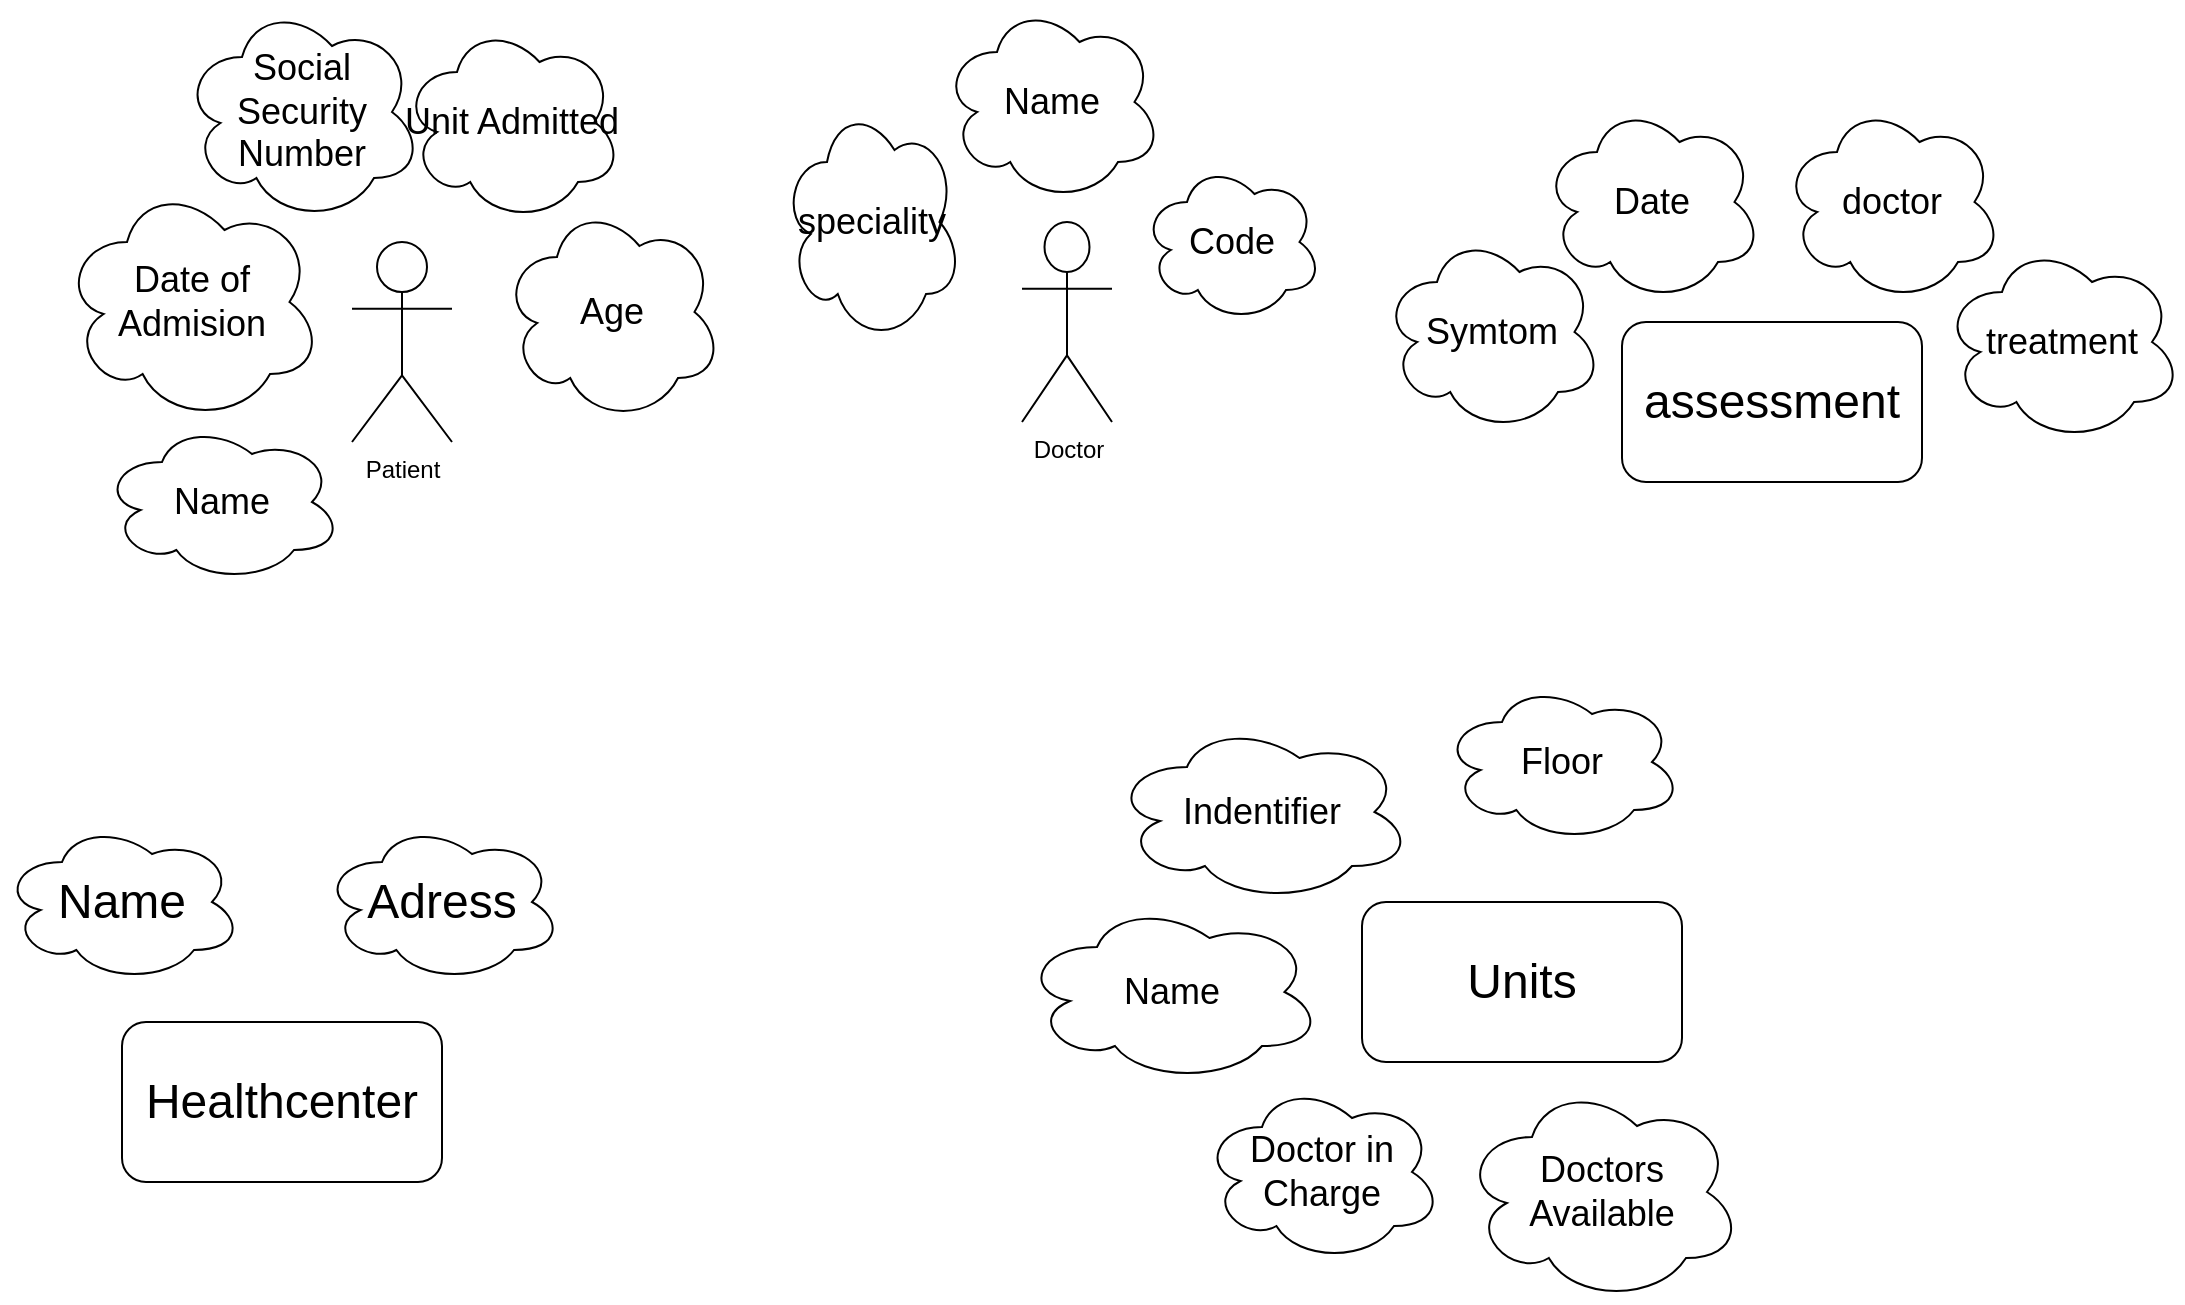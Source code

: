 <mxfile version="13.7.1" type="github" pages="4">
  <diagram id="OfvQ3bvJZitPIw4MEcuv" name="Page-1">
    <mxGraphModel dx="3075" dy="1870" grid="1" gridSize="10" guides="1" tooltips="1" connect="1" arrows="1" fold="1" page="1" pageScale="1" pageWidth="1169" pageHeight="827" math="0" shadow="0">
      <root>
        <mxCell id="0" />
        <mxCell id="1" parent="0" />
        <mxCell id="zgTjozW6Owz9I_oblLZV-2" value="&lt;font style=&quot;font-size: 24px&quot;&gt;Healthcenter&lt;/font&gt;" style="rounded=1;whiteSpace=wrap;html=1;" parent="1" vertex="1">
          <mxGeometry x="130" y="540" width="160" height="80" as="geometry" />
        </mxCell>
        <mxCell id="zgTjozW6Owz9I_oblLZV-4" value="Patient" style="shape=umlActor;verticalLabelPosition=bottom;verticalAlign=top;html=1;outlineConnect=0;" parent="1" vertex="1">
          <mxGeometry x="245" y="150" width="50" height="100" as="geometry" />
        </mxCell>
        <mxCell id="zgTjozW6Owz9I_oblLZV-5" value="&lt;div&gt;Doctor&lt;/div&gt;" style="shape=umlActor;verticalLabelPosition=bottom;verticalAlign=top;html=1;outlineConnect=0;" parent="1" vertex="1">
          <mxGeometry x="580" y="140" width="45" height="100" as="geometry" />
        </mxCell>
        <mxCell id="zgTjozW6Owz9I_oblLZV-6" value="&lt;font style=&quot;font-size: 24px&quot;&gt;&lt;span&gt;&lt;span&gt;assessment&lt;/span&gt;&lt;/span&gt;&lt;/font&gt;" style="rounded=1;whiteSpace=wrap;html=1;" parent="1" vertex="1">
          <mxGeometry x="880" y="190" width="150" height="80" as="geometry" />
        </mxCell>
        <mxCell id="zgTjozW6Owz9I_oblLZV-8" value="&lt;font style=&quot;font-size: 24px&quot;&gt;Units&lt;/font&gt;" style="rounded=1;whiteSpace=wrap;html=1;" parent="1" vertex="1">
          <mxGeometry x="750" y="480" width="160" height="80" as="geometry" />
        </mxCell>
        <mxCell id="zgTjozW6Owz9I_oblLZV-9" value="&lt;font style=&quot;font-size: 24px&quot;&gt;Name&lt;/font&gt;" style="ellipse;shape=cloud;whiteSpace=wrap;html=1;" parent="1" vertex="1">
          <mxGeometry x="70" y="440" width="120" height="80" as="geometry" />
        </mxCell>
        <mxCell id="zgTjozW6Owz9I_oblLZV-10" value="&lt;font style=&quot;font-size: 24px&quot;&gt;Adress&lt;/font&gt;" style="ellipse;shape=cloud;whiteSpace=wrap;html=1;" parent="1" vertex="1">
          <mxGeometry x="230" y="440" width="120" height="80" as="geometry" />
        </mxCell>
        <mxCell id="zgTjozW6Owz9I_oblLZV-12" value="&lt;font style=&quot;font-size: 18px&quot;&gt;Indentifier&lt;/font&gt;" style="ellipse;shape=cloud;whiteSpace=wrap;html=1;" parent="1" vertex="1">
          <mxGeometry x="625" y="390" width="150" height="90" as="geometry" />
        </mxCell>
        <mxCell id="zgTjozW6Owz9I_oblLZV-13" value="&lt;font style=&quot;font-size: 18px&quot;&gt;Floor&lt;/font&gt;" style="ellipse;shape=cloud;whiteSpace=wrap;html=1;" parent="1" vertex="1">
          <mxGeometry x="790" y="370" width="120" height="80" as="geometry" />
        </mxCell>
        <mxCell id="zgTjozW6Owz9I_oblLZV-14" value="&lt;font style=&quot;font-size: 18px&quot;&gt;Name&lt;/font&gt;" style="ellipse;shape=cloud;whiteSpace=wrap;html=1;" parent="1" vertex="1">
          <mxGeometry x="580" y="480" width="150" height="90" as="geometry" />
        </mxCell>
        <mxCell id="zgTjozW6Owz9I_oblLZV-15" value="&lt;font style=&quot;font-size: 18px&quot;&gt;Doctor in Charge&lt;/font&gt;" style="ellipse;shape=cloud;whiteSpace=wrap;html=1;" parent="1" vertex="1">
          <mxGeometry x="670" y="570" width="120" height="90" as="geometry" />
        </mxCell>
        <mxCell id="zgTjozW6Owz9I_oblLZV-17" value="&lt;font style=&quot;font-size: 18px&quot;&gt;Doctors Available&lt;/font&gt;" style="ellipse;shape=cloud;whiteSpace=wrap;html=1;" parent="1" vertex="1">
          <mxGeometry x="800" y="570" width="140" height="110" as="geometry" />
        </mxCell>
        <mxCell id="zgTjozW6Owz9I_oblLZV-19" value="&lt;font style=&quot;font-size: 18px&quot;&gt;Unit Admitted&lt;/font&gt;" style="ellipse;shape=cloud;whiteSpace=wrap;html=1;" parent="1" vertex="1">
          <mxGeometry x="270" y="40" width="110" height="100" as="geometry" />
        </mxCell>
        <mxCell id="zgTjozW6Owz9I_oblLZV-21" value="&lt;font style=&quot;font-size: 18px&quot;&gt;Social Security Number&lt;/font&gt;" style="ellipse;shape=cloud;whiteSpace=wrap;html=1;" parent="1" vertex="1">
          <mxGeometry x="160" y="30" width="120" height="110" as="geometry" />
        </mxCell>
        <mxCell id="zgTjozW6Owz9I_oblLZV-23" value="&lt;font style=&quot;font-size: 18px&quot;&gt;Age&lt;/font&gt;" style="ellipse;shape=cloud;whiteSpace=wrap;html=1;" parent="1" vertex="1">
          <mxGeometry x="320" y="130" width="110" height="110" as="geometry" />
        </mxCell>
        <mxCell id="zgTjozW6Owz9I_oblLZV-24" value="&lt;font style=&quot;font-size: 18px&quot;&gt;Date of Admision&lt;/font&gt;" style="ellipse;shape=cloud;whiteSpace=wrap;html=1;" parent="1" vertex="1">
          <mxGeometry x="100" y="120" width="130" height="120" as="geometry" />
        </mxCell>
        <mxCell id="zgTjozW6Owz9I_oblLZV-26" value="&lt;font style=&quot;font-size: 18px&quot;&gt;Name&lt;/font&gt;" style="ellipse;shape=cloud;whiteSpace=wrap;html=1;" parent="1" vertex="1">
          <mxGeometry x="540" y="30" width="110" height="100" as="geometry" />
        </mxCell>
        <mxCell id="zgTjozW6Owz9I_oblLZV-27" value="&lt;font style=&quot;font-size: 18px&quot;&gt;Code&lt;/font&gt;" style="ellipse;shape=cloud;whiteSpace=wrap;html=1;" parent="1" vertex="1">
          <mxGeometry x="640" y="110" width="90" height="80" as="geometry" />
        </mxCell>
        <mxCell id="zgTjozW6Owz9I_oblLZV-28" value="&lt;font style=&quot;font-size: 18px&quot;&gt;speciality&lt;/font&gt;" style="ellipse;shape=cloud;whiteSpace=wrap;html=1;" parent="1" vertex="1">
          <mxGeometry x="460" y="80" width="90" height="120" as="geometry" />
        </mxCell>
        <mxCell id="zgTjozW6Owz9I_oblLZV-30" value="&lt;font style=&quot;font-size: 18px&quot;&gt;doctor&lt;/font&gt;" style="ellipse;shape=cloud;whiteSpace=wrap;html=1;" parent="1" vertex="1">
          <mxGeometry x="960" y="80" width="110" height="100" as="geometry" />
        </mxCell>
        <mxCell id="zgTjozW6Owz9I_oblLZV-31" value="&lt;font style=&quot;font-size: 18px&quot;&gt;Date&lt;/font&gt;" style="ellipse;shape=cloud;whiteSpace=wrap;html=1;" parent="1" vertex="1">
          <mxGeometry x="840" y="80" width="110" height="100" as="geometry" />
        </mxCell>
        <mxCell id="zgTjozW6Owz9I_oblLZV-32" value="&lt;font style=&quot;font-size: 18px&quot;&gt;Symtom&lt;/font&gt;" style="ellipse;shape=cloud;whiteSpace=wrap;html=1;" parent="1" vertex="1">
          <mxGeometry x="760" y="145" width="110" height="100" as="geometry" />
        </mxCell>
        <mxCell id="zgTjozW6Owz9I_oblLZV-33" value="&lt;font style=&quot;font-size: 18px&quot;&gt;treatment&lt;/font&gt;" style="ellipse;shape=cloud;whiteSpace=wrap;html=1;" parent="1" vertex="1">
          <mxGeometry x="1040" y="150" width="120" height="100" as="geometry" />
        </mxCell>
        <mxCell id="Uer7iJZQ845SFUWlzv5p-1" value="&lt;font style=&quot;font-size: 18px&quot;&gt;Name&lt;/font&gt;" style="ellipse;shape=cloud;whiteSpace=wrap;html=1;" parent="1" vertex="1">
          <mxGeometry x="120" y="240" width="120" height="80" as="geometry" />
        </mxCell>
      </root>
    </mxGraphModel>
  </diagram>
  <diagram id="sSXwB7OZkMyIVUy0KeRP" name="Page-2">
    <mxGraphModel dx="1757" dy="1069" grid="1" gridSize="10" guides="1" tooltips="1" connect="1" arrows="1" fold="1" page="1" pageScale="1" pageWidth="1169" pageHeight="827" math="0" shadow="0">
      <root>
        <mxCell id="Vgbh2t-Cdf8K3XxQ9A7n-0" />
        <mxCell id="Vgbh2t-Cdf8K3XxQ9A7n-1" parent="Vgbh2t-Cdf8K3XxQ9A7n-0" />
        <mxCell id="Vgbh2t-Cdf8K3XxQ9A7n-2" value="&lt;font style=&quot;font-size: 18px&quot;&gt;Healthcenter&lt;/font&gt;" style="rounded=0;whiteSpace=wrap;html=1;" parent="Vgbh2t-Cdf8K3XxQ9A7n-1" vertex="1">
          <mxGeometry x="260" y="150" width="120" height="70" as="geometry" />
        </mxCell>
        <mxCell id="QuUEBezQ37_aHmj8_KJT-3" style="edgeStyle=orthogonalEdgeStyle;rounded=0;orthogonalLoop=1;jettySize=auto;html=1;exitX=0;exitY=0.5;exitDx=0;exitDy=0;entryX=1;entryY=0.5;entryDx=0;entryDy=0;" parent="Vgbh2t-Cdf8K3XxQ9A7n-1" source="QuUEBezQ37_aHmj8_KJT-0" target="Vgbh2t-Cdf8K3XxQ9A7n-2" edge="1">
          <mxGeometry relative="1" as="geometry" />
        </mxCell>
        <mxCell id="QuUEBezQ37_aHmj8_KJT-0" value="Name" style="ellipse;whiteSpace=wrap;html=1;" parent="Vgbh2t-Cdf8K3XxQ9A7n-1" vertex="1">
          <mxGeometry x="420" y="130" width="120" height="60" as="geometry" />
        </mxCell>
        <mxCell id="QuUEBezQ37_aHmj8_KJT-2" style="edgeStyle=orthogonalEdgeStyle;rounded=0;orthogonalLoop=1;jettySize=auto;html=1;exitX=0;exitY=0.5;exitDx=0;exitDy=0;entryX=1;entryY=0.75;entryDx=0;entryDy=0;" parent="Vgbh2t-Cdf8K3XxQ9A7n-1" source="QuUEBezQ37_aHmj8_KJT-1" target="Vgbh2t-Cdf8K3XxQ9A7n-2" edge="1">
          <mxGeometry relative="1" as="geometry" />
        </mxCell>
        <mxCell id="QuUEBezQ37_aHmj8_KJT-1" value="Adress" style="ellipse;whiteSpace=wrap;html=1;" parent="Vgbh2t-Cdf8K3XxQ9A7n-1" vertex="1">
          <mxGeometry x="420" y="200" width="120" height="60" as="geometry" />
        </mxCell>
        <mxCell id="QuUEBezQ37_aHmj8_KJT-7" style="edgeStyle=orthogonalEdgeStyle;rounded=0;orthogonalLoop=1;jettySize=auto;html=1;exitX=0.5;exitY=1;exitDx=0;exitDy=0;entryX=0.5;entryY=0;entryDx=0;entryDy=0;endArrow=ERmany;endFill=0;" parent="Vgbh2t-Cdf8K3XxQ9A7n-1" source="QuUEBezQ37_aHmj8_KJT-4" target="QuUEBezQ37_aHmj8_KJT-6" edge="1">
          <mxGeometry relative="1" as="geometry" />
        </mxCell>
        <mxCell id="QuUEBezQ37_aHmj8_KJT-4" value="has" style="rhombus;whiteSpace=wrap;html=1;" parent="Vgbh2t-Cdf8K3XxQ9A7n-1" vertex="1">
          <mxGeometry x="280" y="300" width="80" height="80" as="geometry" />
        </mxCell>
        <mxCell id="QuUEBezQ37_aHmj8_KJT-5" value="" style="endArrow=ERone;html=1;exitX=0.5;exitY=0;exitDx=0;exitDy=0;endFill=0;entryX=0.5;entryY=1;entryDx=0;entryDy=0;" parent="Vgbh2t-Cdf8K3XxQ9A7n-1" source="QuUEBezQ37_aHmj8_KJT-4" target="Vgbh2t-Cdf8K3XxQ9A7n-2" edge="1">
          <mxGeometry width="50" height="50" relative="1" as="geometry">
            <mxPoint x="420" y="370" as="sourcePoint" />
            <mxPoint x="340" y="260" as="targetPoint" />
          </mxGeometry>
        </mxCell>
        <mxCell id="bTNtHUaSVcD6xUnBRJnR-1" style="edgeStyle=orthogonalEdgeStyle;rounded=0;orthogonalLoop=1;jettySize=auto;html=1;exitX=0;exitY=0.5;exitDx=0;exitDy=0;endArrow=ERone;endFill=0;entryX=1;entryY=0.5;entryDx=0;entryDy=0;" parent="Vgbh2t-Cdf8K3XxQ9A7n-1" source="bTNtHUaSVcD6xUnBRJnR-0" target="QuUEBezQ37_aHmj8_KJT-6" edge="1">
          <mxGeometry relative="1" as="geometry">
            <mxPoint x="410" y="470" as="targetPoint" />
          </mxGeometry>
        </mxCell>
        <mxCell id="QuUEBezQ37_aHmj8_KJT-6" value="Unit" style="rounded=0;whiteSpace=wrap;html=1;" parent="Vgbh2t-Cdf8K3XxQ9A7n-1" vertex="1">
          <mxGeometry x="260" y="410" width="120" height="60" as="geometry" />
        </mxCell>
        <mxCell id="bTNtHUaSVcD6xUnBRJnR-0" value="contains" style="rhombus;whiteSpace=wrap;html=1;" parent="Vgbh2t-Cdf8K3XxQ9A7n-1" vertex="1">
          <mxGeometry x="440" y="400" width="120" height="80" as="geometry" />
        </mxCell>
        <mxCell id="bTNtHUaSVcD6xUnBRJnR-2" value="Doctor" style="rounded=0;whiteSpace=wrap;html=1;" parent="Vgbh2t-Cdf8K3XxQ9A7n-1" vertex="1">
          <mxGeometry x="620" y="410" width="120" height="60" as="geometry" />
        </mxCell>
        <mxCell id="bTNtHUaSVcD6xUnBRJnR-3" value="" style="endArrow=ERoneToMany;html=1;entryX=0;entryY=0.5;entryDx=0;entryDy=0;endFill=0;" parent="Vgbh2t-Cdf8K3XxQ9A7n-1" source="bTNtHUaSVcD6xUnBRJnR-0" target="bTNtHUaSVcD6xUnBRJnR-2" edge="1">
          <mxGeometry width="50" height="50" relative="1" as="geometry">
            <mxPoint x="510" y="440" as="sourcePoint" />
            <mxPoint x="560" y="390" as="targetPoint" />
          </mxGeometry>
        </mxCell>
        <mxCell id="bTNtHUaSVcD6xUnBRJnR-5" value="get" style="rhombus;whiteSpace=wrap;html=1;" parent="Vgbh2t-Cdf8K3XxQ9A7n-1" vertex="1">
          <mxGeometry x="440" y="510" width="120" height="80" as="geometry" />
        </mxCell>
        <mxCell id="bTNtHUaSVcD6xUnBRJnR-6" value="" style="endArrow=ERone;html=1;exitX=0;exitY=0.5;exitDx=0;exitDy=0;endFill=0;entryX=0.5;entryY=1;entryDx=0;entryDy=0;" parent="Vgbh2t-Cdf8K3XxQ9A7n-1" source="bTNtHUaSVcD6xUnBRJnR-5" target="QuUEBezQ37_aHmj8_KJT-6" edge="1">
          <mxGeometry width="50" height="50" relative="1" as="geometry">
            <mxPoint x="320" y="570" as="sourcePoint" />
            <mxPoint x="370" y="510" as="targetPoint" />
            <Array as="points">
              <mxPoint x="320" y="550" />
            </Array>
          </mxGeometry>
        </mxCell>
        <mxCell id="bTNtHUaSVcD6xUnBRJnR-7" value="patient" style="rounded=0;whiteSpace=wrap;html=1;" parent="Vgbh2t-Cdf8K3XxQ9A7n-1" vertex="1">
          <mxGeometry x="620" y="520" width="120" height="60" as="geometry" />
        </mxCell>
        <mxCell id="bTNtHUaSVcD6xUnBRJnR-8" value="" style="endArrow=ERoneToMany;html=1;entryX=0;entryY=0.5;entryDx=0;entryDy=0;exitX=1;exitY=0.5;exitDx=0;exitDy=0;endFill=0;" parent="Vgbh2t-Cdf8K3XxQ9A7n-1" source="bTNtHUaSVcD6xUnBRJnR-5" target="bTNtHUaSVcD6xUnBRJnR-7" edge="1">
          <mxGeometry width="50" height="50" relative="1" as="geometry">
            <mxPoint x="560" y="580" as="sourcePoint" />
            <mxPoint x="610" y="530" as="targetPoint" />
          </mxGeometry>
        </mxCell>
        <mxCell id="-wbyE80IlEc9maAtJbdh-0" value="&lt;span&gt;&lt;span&gt;assessment&lt;/span&gt;&lt;/span&gt;" style="rounded=0;whiteSpace=wrap;html=1;" parent="Vgbh2t-Cdf8K3XxQ9A7n-1" vertex="1">
          <mxGeometry x="940" y="470" width="120" height="50" as="geometry" />
        </mxCell>
        <mxCell id="-wbyE80IlEc9maAtJbdh-1" value="processes" style="rhombus;whiteSpace=wrap;html=1;" parent="Vgbh2t-Cdf8K3XxQ9A7n-1" vertex="1">
          <mxGeometry x="810" y="515" width="70" height="70" as="geometry" />
        </mxCell>
        <mxCell id="-wbyE80IlEc9maAtJbdh-5" value="" style="endArrow=ERoneToMany;html=1;exitX=1;exitY=0.5;exitDx=0;exitDy=0;entryX=0;entryY=0.75;entryDx=0;entryDy=0;endFill=0;" parent="Vgbh2t-Cdf8K3XxQ9A7n-1" source="-wbyE80IlEc9maAtJbdh-1" target="-wbyE80IlEc9maAtJbdh-0" edge="1">
          <mxGeometry width="50" height="50" relative="1" as="geometry">
            <mxPoint x="860" y="480" as="sourcePoint" />
            <mxPoint x="910" y="430" as="targetPoint" />
            <Array as="points">
              <mxPoint x="880" y="508" />
            </Array>
          </mxGeometry>
        </mxCell>
        <mxCell id="-wbyE80IlEc9maAtJbdh-6" value="" style="endArrow=ERmandOne;html=1;exitX=0;exitY=0.5;exitDx=0;exitDy=0;endFill=0;entryX=1;entryY=0.5;entryDx=0;entryDy=0;" parent="Vgbh2t-Cdf8K3XxQ9A7n-1" source="-wbyE80IlEc9maAtJbdh-1" target="bTNtHUaSVcD6xUnBRJnR-7" edge="1">
          <mxGeometry width="50" height="50" relative="1" as="geometry">
            <mxPoint x="740" y="380" as="sourcePoint" />
            <mxPoint x="780" y="530" as="targetPoint" />
          </mxGeometry>
        </mxCell>
        <mxCell id="-wbyE80IlEc9maAtJbdh-8" value="create" style="rhombus;whiteSpace=wrap;html=1;" parent="Vgbh2t-Cdf8K3XxQ9A7n-1" vertex="1">
          <mxGeometry x="810" y="405" width="70" height="70" as="geometry" />
        </mxCell>
        <mxCell id="-wbyE80IlEc9maAtJbdh-9" value="" style="endArrow=ERoneToMany;html=1;exitX=0;exitY=0.5;exitDx=0;exitDy=0;endFill=0;entryX=1;entryY=0.5;entryDx=0;entryDy=0;" parent="Vgbh2t-Cdf8K3XxQ9A7n-1" source="-wbyE80IlEc9maAtJbdh-8" target="bTNtHUaSVcD6xUnBRJnR-2" edge="1">
          <mxGeometry width="50" height="50" relative="1" as="geometry">
            <mxPoint x="750" y="470" as="sourcePoint" />
            <mxPoint x="760" y="470" as="targetPoint" />
          </mxGeometry>
        </mxCell>
        <mxCell id="-wbyE80IlEc9maAtJbdh-10" value="" style="endArrow=ERoneToMany;html=1;exitX=1;exitY=0.5;exitDx=0;exitDy=0;entryX=0;entryY=0.25;entryDx=0;entryDy=0;endFill=0;" parent="Vgbh2t-Cdf8K3XxQ9A7n-1" source="-wbyE80IlEc9maAtJbdh-8" target="-wbyE80IlEc9maAtJbdh-0" edge="1">
          <mxGeometry width="50" height="50" relative="1" as="geometry">
            <mxPoint x="900" y="420" as="sourcePoint" />
            <mxPoint x="950" y="370" as="targetPoint" />
            <Array as="points">
              <mxPoint x="880" y="483" />
            </Array>
          </mxGeometry>
        </mxCell>
        <mxCell id="-wbyE80IlEc9maAtJbdh-12" value="floor" style="ellipse;whiteSpace=wrap;html=1;" parent="Vgbh2t-Cdf8K3XxQ9A7n-1" vertex="1">
          <mxGeometry x="140" y="355" width="80" height="45" as="geometry" />
        </mxCell>
        <mxCell id="YmGUwvrG9BWFZyiel5VW-1" value="" style="edgeStyle=orthogonalEdgeStyle;rounded=0;orthogonalLoop=1;jettySize=auto;html=1;entryX=0;entryY=0.5;entryDx=0;entryDy=0;" parent="Vgbh2t-Cdf8K3XxQ9A7n-1" source="XA2ulhUM5nHUBnCuNIHT-0" target="QuUEBezQ37_aHmj8_KJT-6" edge="1">
          <mxGeometry relative="1" as="geometry">
            <mxPoint x="250" y="432" as="targetPoint" />
          </mxGeometry>
        </mxCell>
        <mxCell id="XA2ulhUM5nHUBnCuNIHT-0" value="identifier" style="ellipse;whiteSpace=wrap;html=1;" parent="Vgbh2t-Cdf8K3XxQ9A7n-1" vertex="1">
          <mxGeometry x="140" y="417.5" width="80" height="45" as="geometry" />
        </mxCell>
        <mxCell id="ZYZ8zGTW6ZPOFFXrTj6i-1" value="name" style="ellipse;whiteSpace=wrap;html=1;" parent="Vgbh2t-Cdf8K3XxQ9A7n-1" vertex="1">
          <mxGeometry x="140" y="480" width="80" height="45" as="geometry" />
        </mxCell>
        <mxCell id="ZYZ8zGTW6ZPOFFXrTj6i-2" value="doctor in charge" style="ellipse;whiteSpace=wrap;html=1;" parent="Vgbh2t-Cdf8K3XxQ9A7n-1" vertex="1">
          <mxGeometry x="70" y="450" width="80" height="45" as="geometry" />
        </mxCell>
        <mxCell id="ZYZ8zGTW6ZPOFFXrTj6i-3" value="doctors available" style="ellipse;whiteSpace=wrap;html=1;" parent="Vgbh2t-Cdf8K3XxQ9A7n-1" vertex="1">
          <mxGeometry x="70" y="380" width="80" height="45" as="geometry" />
        </mxCell>
        <mxCell id="YmGUwvrG9BWFZyiel5VW-0" value="" style="endArrow=classic;html=1;exitX=1;exitY=0.5;exitDx=0;exitDy=0;entryX=0;entryY=0;entryDx=0;entryDy=0;" parent="Vgbh2t-Cdf8K3XxQ9A7n-1" source="-wbyE80IlEc9maAtJbdh-12" target="QuUEBezQ37_aHmj8_KJT-6" edge="1">
          <mxGeometry width="50" height="50" relative="1" as="geometry">
            <mxPoint x="400" y="400" as="sourcePoint" />
            <mxPoint x="450" y="350" as="targetPoint" />
          </mxGeometry>
        </mxCell>
        <mxCell id="YmGUwvrG9BWFZyiel5VW-3" value="" style="endArrow=classic;html=1;exitX=1;exitY=0.5;exitDx=0;exitDy=0;entryX=0;entryY=1;entryDx=0;entryDy=0;" parent="Vgbh2t-Cdf8K3XxQ9A7n-1" source="ZYZ8zGTW6ZPOFFXrTj6i-1" target="QuUEBezQ37_aHmj8_KJT-6" edge="1">
          <mxGeometry width="50" height="50" relative="1" as="geometry">
            <mxPoint x="400" y="400" as="sourcePoint" />
            <mxPoint x="450" y="350" as="targetPoint" />
          </mxGeometry>
        </mxCell>
        <mxCell id="YmGUwvrG9BWFZyiel5VW-4" value="" style="endArrow=classic;html=1;exitX=1;exitY=0.5;exitDx=0;exitDy=0;entryX=0;entryY=0.75;entryDx=0;entryDy=0;" parent="Vgbh2t-Cdf8K3XxQ9A7n-1" source="ZYZ8zGTW6ZPOFFXrTj6i-2" target="QuUEBezQ37_aHmj8_KJT-6" edge="1">
          <mxGeometry width="50" height="50" relative="1" as="geometry">
            <mxPoint x="400" y="400" as="sourcePoint" />
            <mxPoint x="450" y="350" as="targetPoint" />
          </mxGeometry>
        </mxCell>
        <mxCell id="YmGUwvrG9BWFZyiel5VW-5" value="" style="endArrow=classic;html=1;exitX=1;exitY=0.5;exitDx=0;exitDy=0;entryX=0;entryY=0.25;entryDx=0;entryDy=0;" parent="Vgbh2t-Cdf8K3XxQ9A7n-1" source="ZYZ8zGTW6ZPOFFXrTj6i-3" target="QuUEBezQ37_aHmj8_KJT-6" edge="1">
          <mxGeometry width="50" height="50" relative="1" as="geometry">
            <mxPoint x="400" y="400" as="sourcePoint" />
            <mxPoint x="450" y="350" as="targetPoint" />
          </mxGeometry>
        </mxCell>
        <mxCell id="xcz2RAsYMkLnMtH9yBrd-0" value="Code" style="ellipse;whiteSpace=wrap;html=1;" parent="Vgbh2t-Cdf8K3XxQ9A7n-1" vertex="1">
          <mxGeometry x="580" y="340" width="80" height="45" as="geometry" />
        </mxCell>
        <mxCell id="xcz2RAsYMkLnMtH9yBrd-1" value="Speciality" style="ellipse;whiteSpace=wrap;html=1;" parent="Vgbh2t-Cdf8K3XxQ9A7n-1" vertex="1">
          <mxGeometry x="700" y="340" width="80" height="45" as="geometry" />
        </mxCell>
        <mxCell id="xcz2RAsYMkLnMtH9yBrd-2" value="Name" style="ellipse;whiteSpace=wrap;html=1;" parent="Vgbh2t-Cdf8K3XxQ9A7n-1" vertex="1">
          <mxGeometry x="640" y="300" width="80" height="45" as="geometry" />
        </mxCell>
        <mxCell id="xcz2RAsYMkLnMtH9yBrd-3" value="" style="endArrow=classic;html=1;exitX=0.5;exitY=1;exitDx=0;exitDy=0;entryX=0.5;entryY=0;entryDx=0;entryDy=0;" parent="Vgbh2t-Cdf8K3XxQ9A7n-1" source="xcz2RAsYMkLnMtH9yBrd-2" target="bTNtHUaSVcD6xUnBRJnR-2" edge="1">
          <mxGeometry width="50" height="50" relative="1" as="geometry">
            <mxPoint x="790" y="400" as="sourcePoint" />
            <mxPoint x="840" y="350" as="targetPoint" />
          </mxGeometry>
        </mxCell>
        <mxCell id="xcz2RAsYMkLnMtH9yBrd-4" value="" style="endArrow=classic;html=1;exitX=0.5;exitY=1;exitDx=0;exitDy=0;entryX=0.75;entryY=0;entryDx=0;entryDy=0;" parent="Vgbh2t-Cdf8K3XxQ9A7n-1" source="xcz2RAsYMkLnMtH9yBrd-1" target="bTNtHUaSVcD6xUnBRJnR-2" edge="1">
          <mxGeometry width="50" height="50" relative="1" as="geometry">
            <mxPoint x="790" y="400" as="sourcePoint" />
            <mxPoint x="840" y="350" as="targetPoint" />
          </mxGeometry>
        </mxCell>
        <mxCell id="xcz2RAsYMkLnMtH9yBrd-5" value="" style="endArrow=classic;html=1;exitX=0.5;exitY=1;exitDx=0;exitDy=0;entryX=0.25;entryY=0;entryDx=0;entryDy=0;" parent="Vgbh2t-Cdf8K3XxQ9A7n-1" source="xcz2RAsYMkLnMtH9yBrd-0" target="bTNtHUaSVcD6xUnBRJnR-2" edge="1">
          <mxGeometry width="50" height="50" relative="1" as="geometry">
            <mxPoint x="790" y="400" as="sourcePoint" />
            <mxPoint x="840" y="350" as="targetPoint" />
          </mxGeometry>
        </mxCell>
        <mxCell id="V0y_XmhfKNu0R_FSPe9t-0" value="Name" style="ellipse;whiteSpace=wrap;html=1;" parent="Vgbh2t-Cdf8K3XxQ9A7n-1" vertex="1">
          <mxGeometry x="540" y="610" width="80" height="45" as="geometry" />
        </mxCell>
        <mxCell id="V0y_XmhfKNu0R_FSPe9t-2" value="Age" style="ellipse;whiteSpace=wrap;html=1;" parent="Vgbh2t-Cdf8K3XxQ9A7n-1" vertex="1">
          <mxGeometry x="740" y="610" width="80" height="45" as="geometry" />
        </mxCell>
        <mxCell id="V0y_XmhfKNu0R_FSPe9t-6" value="&lt;div&gt;Date &lt;br&gt;&lt;/div&gt;&lt;div&gt;Admition&lt;br&gt;&lt;/div&gt;" style="ellipse;whiteSpace=wrap;html=1;" parent="Vgbh2t-Cdf8K3XxQ9A7n-1" vertex="1">
          <mxGeometry x="700" y="670" width="80" height="45" as="geometry" />
        </mxCell>
        <mxCell id="V0y_XmhfKNu0R_FSPe9t-7" value="Social Security Number" style="ellipse;whiteSpace=wrap;html=1;" parent="Vgbh2t-Cdf8K3XxQ9A7n-1" vertex="1">
          <mxGeometry x="580" y="670" width="80" height="45" as="geometry" />
        </mxCell>
        <mxCell id="OMguwpthyxcTesSa241j-1" value="" style="endArrow=classic;html=1;exitX=0.5;exitY=0;exitDx=0;exitDy=0;entryX=1;entryY=1;entryDx=0;entryDy=0;" parent="Vgbh2t-Cdf8K3XxQ9A7n-1" source="V0y_XmhfKNu0R_FSPe9t-2" target="bTNtHUaSVcD6xUnBRJnR-7" edge="1">
          <mxGeometry width="50" height="50" relative="1" as="geometry">
            <mxPoint x="790" y="540" as="sourcePoint" />
            <mxPoint x="840" y="490" as="targetPoint" />
          </mxGeometry>
        </mxCell>
        <mxCell id="OMguwpthyxcTesSa241j-2" value="" style="endArrow=classic;html=1;exitX=0.5;exitY=0;exitDx=0;exitDy=0;entryX=0;entryY=1;entryDx=0;entryDy=0;" parent="Vgbh2t-Cdf8K3XxQ9A7n-1" source="V0y_XmhfKNu0R_FSPe9t-0" target="bTNtHUaSVcD6xUnBRJnR-7" edge="1">
          <mxGeometry width="50" height="50" relative="1" as="geometry">
            <mxPoint x="790" y="540" as="sourcePoint" />
            <mxPoint x="840" y="490" as="targetPoint" />
          </mxGeometry>
        </mxCell>
        <mxCell id="OMguwpthyxcTesSa241j-3" value="" style="endArrow=classic;html=1;exitX=0.5;exitY=0;exitDx=0;exitDy=0;entryX=0.25;entryY=1;entryDx=0;entryDy=0;" parent="Vgbh2t-Cdf8K3XxQ9A7n-1" source="V0y_XmhfKNu0R_FSPe9t-7" target="bTNtHUaSVcD6xUnBRJnR-7" edge="1">
          <mxGeometry width="50" height="50" relative="1" as="geometry">
            <mxPoint x="660" y="540" as="sourcePoint" />
            <mxPoint x="710" y="490" as="targetPoint" />
          </mxGeometry>
        </mxCell>
        <mxCell id="OMguwpthyxcTesSa241j-4" value="" style="endArrow=classic;html=1;exitX=0.5;exitY=0;exitDx=0;exitDy=0;entryX=0.75;entryY=1;entryDx=0;entryDy=0;" parent="Vgbh2t-Cdf8K3XxQ9A7n-1" source="V0y_XmhfKNu0R_FSPe9t-6" target="bTNtHUaSVcD6xUnBRJnR-7" edge="1">
          <mxGeometry width="50" height="50" relative="1" as="geometry">
            <mxPoint x="660" y="540" as="sourcePoint" />
            <mxPoint x="710" y="490" as="targetPoint" />
          </mxGeometry>
        </mxCell>
        <mxCell id="ZPMWZfppLl8DMbemWcdy-0" value="&lt;div&gt;Unit&lt;/div&gt;&lt;div&gt;Admited&lt;br&gt;&lt;/div&gt;" style="ellipse;whiteSpace=wrap;html=1;" parent="Vgbh2t-Cdf8K3XxQ9A7n-1" vertex="1">
          <mxGeometry x="640" y="630" width="80" height="45" as="geometry" />
        </mxCell>
        <mxCell id="ZPMWZfppLl8DMbemWcdy-1" value="" style="endArrow=classic;html=1;exitX=0.5;exitY=0;exitDx=0;exitDy=0;entryX=0.5;entryY=1;entryDx=0;entryDy=0;" parent="Vgbh2t-Cdf8K3XxQ9A7n-1" source="ZPMWZfppLl8DMbemWcdy-0" target="bTNtHUaSVcD6xUnBRJnR-7" edge="1">
          <mxGeometry width="50" height="50" relative="1" as="geometry">
            <mxPoint x="660" y="640" as="sourcePoint" />
            <mxPoint x="710" y="590" as="targetPoint" />
          </mxGeometry>
        </mxCell>
        <mxCell id="ZecYTREyfBQlqufAcs8s-0" value="Symptom" style="ellipse;whiteSpace=wrap;html=1;" parent="Vgbh2t-Cdf8K3XxQ9A7n-1" vertex="1">
          <mxGeometry x="900" y="372.5" width="80" height="45" as="geometry" />
        </mxCell>
        <mxCell id="2Q-qLh08294xCjqCV8WP-0" value="Date" style="ellipse;whiteSpace=wrap;html=1;" parent="Vgbh2t-Cdf8K3XxQ9A7n-1" vertex="1">
          <mxGeometry x="1020" y="372.5" width="80" height="45" as="geometry" />
        </mxCell>
        <mxCell id="2Q-qLh08294xCjqCV8WP-1" value="Treatment" style="ellipse;whiteSpace=wrap;html=1;" parent="Vgbh2t-Cdf8K3XxQ9A7n-1" vertex="1">
          <mxGeometry x="900" y="580" width="80" height="45" as="geometry" />
        </mxCell>
        <mxCell id="2Q-qLh08294xCjqCV8WP-2" value="doctor" style="ellipse;whiteSpace=wrap;html=1;" parent="Vgbh2t-Cdf8K3XxQ9A7n-1" vertex="1">
          <mxGeometry x="1020" y="580" width="80" height="45" as="geometry" />
        </mxCell>
        <mxCell id="2Q-qLh08294xCjqCV8WP-3" value="" style="endArrow=classic;html=1;exitX=0.5;exitY=0;exitDx=0;exitDy=0;entryX=0.25;entryY=1;entryDx=0;entryDy=0;" parent="Vgbh2t-Cdf8K3XxQ9A7n-1" source="2Q-qLh08294xCjqCV8WP-1" target="-wbyE80IlEc9maAtJbdh-0" edge="1">
          <mxGeometry width="50" height="50" relative="1" as="geometry">
            <mxPoint x="960" y="590" as="sourcePoint" />
            <mxPoint x="1010" y="540" as="targetPoint" />
          </mxGeometry>
        </mxCell>
        <mxCell id="2Q-qLh08294xCjqCV8WP-4" value="" style="endArrow=classic;html=1;exitX=0.5;exitY=0;exitDx=0;exitDy=0;entryX=0.75;entryY=1;entryDx=0;entryDy=0;" parent="Vgbh2t-Cdf8K3XxQ9A7n-1" source="2Q-qLh08294xCjqCV8WP-2" target="-wbyE80IlEc9maAtJbdh-0" edge="1">
          <mxGeometry width="50" height="50" relative="1" as="geometry">
            <mxPoint x="1020" y="580" as="sourcePoint" />
            <mxPoint x="1060" y="530" as="targetPoint" />
          </mxGeometry>
        </mxCell>
        <mxCell id="2Q-qLh08294xCjqCV8WP-5" value="" style="endArrow=classic;html=1;exitX=0.5;exitY=1;exitDx=0;exitDy=0;entryX=0.25;entryY=0;entryDx=0;entryDy=0;" parent="Vgbh2t-Cdf8K3XxQ9A7n-1" source="ZecYTREyfBQlqufAcs8s-0" target="-wbyE80IlEc9maAtJbdh-0" edge="1">
          <mxGeometry width="50" height="50" relative="1" as="geometry">
            <mxPoint x="920" y="510" as="sourcePoint" />
            <mxPoint x="970" y="460" as="targetPoint" />
          </mxGeometry>
        </mxCell>
        <mxCell id="2Q-qLh08294xCjqCV8WP-6" value="" style="endArrow=classic;html=1;exitX=0.5;exitY=1;exitDx=0;exitDy=0;entryX=0.75;entryY=0;entryDx=0;entryDy=0;" parent="Vgbh2t-Cdf8K3XxQ9A7n-1" source="2Q-qLh08294xCjqCV8WP-0" target="-wbyE80IlEc9maAtJbdh-0" edge="1">
          <mxGeometry width="50" height="50" relative="1" as="geometry">
            <mxPoint x="1010" y="480" as="sourcePoint" />
            <mxPoint x="1060" y="430" as="targetPoint" />
          </mxGeometry>
        </mxCell>
      </root>
    </mxGraphModel>
  </diagram>
  <diagram id="mwn_lrJHiDqJjgdjvpV-" name="Page-3">
    <mxGraphModel dx="1757" dy="1069" grid="1" gridSize="10" guides="1" tooltips="1" connect="1" arrows="1" fold="1" page="1" pageScale="1" pageWidth="1169" pageHeight="827" background="none" math="0" shadow="0">
      <root>
        <mxCell id="nYvYjITVwUA00ziyjLzQ-0" />
        <mxCell id="nYvYjITVwUA00ziyjLzQ-1" parent="nYvYjITVwUA00ziyjLzQ-0" />
        <mxCell id="2BH_oKMKgswkPLgVmBQZ-0" value="" style="endArrow=ERoneToMany;html=1;exitX=0;exitY=0.5;exitDx=0;exitDy=0;endFill=0;entryX=1;entryY=0.5;entryDx=0;entryDy=0;" parent="nYvYjITVwUA00ziyjLzQ-1" source="OcZigRlmiFwKQNmM5OmC-16" target="OcZigRlmiFwKQNmM5OmC-23" edge="1">
          <mxGeometry width="50" height="50" relative="1" as="geometry">
            <mxPoint x="630" y="150" as="sourcePoint" />
            <mxPoint x="690" y="150" as="targetPoint" />
          </mxGeometry>
        </mxCell>
        <mxCell id="6vXjMQbaZpAYpnRF1JDY-0" value="" style="endArrow=ERoneToMany;html=1;endFill=0;exitX=1;exitY=0.5;exitDx=0;exitDy=0;entryX=0;entryY=0.5;entryDx=0;entryDy=0;" parent="nYvYjITVwUA00ziyjLzQ-1" source="OcZigRlmiFwKQNmM5OmC-9" target="OcZigRlmiFwKQNmM5OmC-23" edge="1">
          <mxGeometry width="50" height="50" relative="1" as="geometry">
            <mxPoint x="630" y="390" as="sourcePoint" />
            <mxPoint x="680" y="340" as="targetPoint" />
          </mxGeometry>
        </mxCell>
        <mxCell id="6vXjMQbaZpAYpnRF1JDY-1" value="" style="endArrow=ERoneToMany;html=1;endFill=0;exitX=0;exitY=0.5;exitDx=0;exitDy=0;entryX=0;entryY=0.5;entryDx=0;entryDy=0;" parent="nYvYjITVwUA00ziyjLzQ-1" source="nYvYjITVwUA00ziyjLzQ-4" target="OcZigRlmiFwKQNmM5OmC-9" edge="1">
          <mxGeometry width="50" height="50" relative="1" as="geometry">
            <mxPoint x="480" y="440" as="sourcePoint" />
            <mxPoint x="210" y="210" as="targetPoint" />
            <Array as="points">
              <mxPoint x="210" y="409" />
              <mxPoint x="210" y="209" />
            </Array>
          </mxGeometry>
        </mxCell>
        <mxCell id="OcZigRlmiFwKQNmM5OmC-8" value="Doctor" style="swimlane;fontStyle=0;childLayout=stackLayout;horizontal=1;startSize=26;fillColor=none;horizontalStack=0;resizeParent=1;resizeParentMax=0;resizeLast=0;collapsible=1;marginBottom=0;" parent="nYvYjITVwUA00ziyjLzQ-1" vertex="1">
          <mxGeometry x="260" y="170" width="140" height="130" as="geometry" />
        </mxCell>
        <mxCell id="OcZigRlmiFwKQNmM5OmC-9" value="Dr_Id: int" style="text;strokeColor=none;align=left;verticalAlign=top;spacingLeft=4;spacingRight=4;overflow=hidden;rotatable=0;points=[[0,0.5],[1,0.5]];portConstraint=eastwest;labelBackgroundColor=none;fillColor=#6666FF;" parent="OcZigRlmiFwKQNmM5OmC-8" vertex="1">
          <mxGeometry y="26" width="140" height="26" as="geometry" />
        </mxCell>
        <mxCell id="OcZigRlmiFwKQNmM5OmC-10" value="Code" style="text;strokeColor=none;fillColor=none;align=left;verticalAlign=top;spacingLeft=4;spacingRight=4;overflow=hidden;rotatable=0;points=[[0,0.5],[1,0.5]];portConstraint=eastwest;" parent="OcZigRlmiFwKQNmM5OmC-8" vertex="1">
          <mxGeometry y="52" width="140" height="26" as="geometry" />
        </mxCell>
        <mxCell id="OcZigRlmiFwKQNmM5OmC-11" value="speciality" style="text;strokeColor=none;fillColor=none;align=left;verticalAlign=top;spacingLeft=4;spacingRight=4;overflow=hidden;rotatable=0;points=[[0,0.5],[1,0.5]];portConstraint=eastwest;" parent="OcZigRlmiFwKQNmM5OmC-8" vertex="1">
          <mxGeometry y="78" width="140" height="26" as="geometry" />
        </mxCell>
        <mxCell id="OcZigRlmiFwKQNmM5OmC-14" value="name" style="text;strokeColor=none;fillColor=none;align=left;verticalAlign=top;spacingLeft=4;spacingRight=4;overflow=hidden;rotatable=0;points=[[0,0.5],[1,0.5]];portConstraint=eastwest;" parent="OcZigRlmiFwKQNmM5OmC-8" vertex="1">
          <mxGeometry y="104" width="140" height="26" as="geometry" />
        </mxCell>
        <mxCell id="OcZigRlmiFwKQNmM5OmC-22" value="Intervention" style="swimlane;fontStyle=0;childLayout=stackLayout;horizontal=1;startSize=26;fillColor=none;horizontalStack=0;resizeParent=1;resizeParentMax=0;resizeLast=0;collapsible=1;marginBottom=0;" parent="nYvYjITVwUA00ziyjLzQ-1" vertex="1">
          <mxGeometry x="510" y="170" width="140" height="156" as="geometry" />
        </mxCell>
        <mxCell id="OcZigRlmiFwKQNmM5OmC-23" value="assessment_Id: int" style="text;strokeColor=none;align=left;verticalAlign=top;spacingLeft=4;spacingRight=4;overflow=hidden;rotatable=0;points=[[0,0.5],[1,0.5]];portConstraint=eastwest;labelBackgroundColor=none;fillColor=#6666FF;" parent="OcZigRlmiFwKQNmM5OmC-22" vertex="1">
          <mxGeometry y="26" width="140" height="26" as="geometry" />
        </mxCell>
        <mxCell id="OcZigRlmiFwKQNmM5OmC-24" value="date" style="text;strokeColor=none;fillColor=none;align=left;verticalAlign=top;spacingLeft=4;spacingRight=4;overflow=hidden;rotatable=0;points=[[0,0.5],[1,0.5]];portConstraint=eastwest;" parent="OcZigRlmiFwKQNmM5OmC-22" vertex="1">
          <mxGeometry y="52" width="140" height="26" as="geometry" />
        </mxCell>
        <mxCell id="OcZigRlmiFwKQNmM5OmC-25" value="symptom" style="text;strokeColor=none;fillColor=none;align=left;verticalAlign=top;spacingLeft=4;spacingRight=4;overflow=hidden;rotatable=0;points=[[0,0.5],[1,0.5]];portConstraint=eastwest;" parent="OcZigRlmiFwKQNmM5OmC-22" vertex="1">
          <mxGeometry y="78" width="140" height="26" as="geometry" />
        </mxCell>
        <mxCell id="OcZigRlmiFwKQNmM5OmC-26" value="treatment" style="text;strokeColor=none;fillColor=none;align=left;verticalAlign=top;spacingLeft=4;spacingRight=4;overflow=hidden;rotatable=0;points=[[0,0.5],[1,0.5]];portConstraint=eastwest;" parent="OcZigRlmiFwKQNmM5OmC-22" vertex="1">
          <mxGeometry y="104" width="140" height="26" as="geometry" />
        </mxCell>
        <mxCell id="OcZigRlmiFwKQNmM5OmC-27" value="doctor" style="text;strokeColor=none;fillColor=none;align=left;verticalAlign=top;spacingLeft=4;spacingRight=4;overflow=hidden;rotatable=0;points=[[0,0.5],[1,0.5]];portConstraint=eastwest;" parent="OcZigRlmiFwKQNmM5OmC-22" vertex="1">
          <mxGeometry y="130" width="140" height="26" as="geometry" />
        </mxCell>
        <mxCell id="OcZigRlmiFwKQNmM5OmC-15" value="Patiet" style="swimlane;fontStyle=0;childLayout=stackLayout;horizontal=1;startSize=26;fillColor=none;horizontalStack=0;resizeParent=1;resizeParentMax=0;resizeLast=0;collapsible=1;marginBottom=0;" parent="nYvYjITVwUA00ziyjLzQ-1" vertex="1">
          <mxGeometry x="760" y="170" width="140" height="182" as="geometry" />
        </mxCell>
        <mxCell id="OcZigRlmiFwKQNmM5OmC-16" value="Patient_Id: int" style="text;strokeColor=none;align=left;verticalAlign=top;spacingLeft=4;spacingRight=4;overflow=hidden;rotatable=0;points=[[0,0.5],[1,0.5]];portConstraint=eastwest;labelBackgroundColor=none;fillColor=#6666FF;" parent="OcZigRlmiFwKQNmM5OmC-15" vertex="1">
          <mxGeometry y="26" width="140" height="26" as="geometry" />
        </mxCell>
        <mxCell id="OcZigRlmiFwKQNmM5OmC-17" value="name" style="text;strokeColor=none;fillColor=none;align=left;verticalAlign=top;spacingLeft=4;spacingRight=4;overflow=hidden;rotatable=0;points=[[0,0.5],[1,0.5]];portConstraint=eastwest;" parent="OcZigRlmiFwKQNmM5OmC-15" vertex="1">
          <mxGeometry y="52" width="140" height="26" as="geometry" />
        </mxCell>
        <mxCell id="OcZigRlmiFwKQNmM5OmC-19" value="age" style="text;strokeColor=none;fillColor=none;align=left;verticalAlign=top;spacingLeft=4;spacingRight=4;overflow=hidden;rotatable=0;points=[[0,0.5],[1,0.5]];portConstraint=eastwest;" parent="OcZigRlmiFwKQNmM5OmC-15" vertex="1">
          <mxGeometry y="78" width="140" height="26" as="geometry" />
        </mxCell>
        <mxCell id="OcZigRlmiFwKQNmM5OmC-20" value="social security number" style="text;strokeColor=none;fillColor=none;align=left;verticalAlign=top;spacingLeft=4;spacingRight=4;overflow=hidden;rotatable=0;points=[[0,0.5],[1,0.5]];portConstraint=eastwest;" parent="OcZigRlmiFwKQNmM5OmC-15" vertex="1">
          <mxGeometry y="104" width="140" height="26" as="geometry" />
        </mxCell>
        <mxCell id="OcZigRlmiFwKQNmM5OmC-21" value="date of admition" style="text;strokeColor=none;fillColor=none;align=left;verticalAlign=top;spacingLeft=4;spacingRight=4;overflow=hidden;rotatable=0;points=[[0,0.5],[1,0.5]];portConstraint=eastwest;" parent="OcZigRlmiFwKQNmM5OmC-15" vertex="1">
          <mxGeometry y="130" width="140" height="26" as="geometry" />
        </mxCell>
        <mxCell id="rlabV_zNz2UCtSFR9yP3-0" value="unit admited" style="text;strokeColor=none;fillColor=none;align=left;verticalAlign=top;spacingLeft=4;spacingRight=4;overflow=hidden;rotatable=0;points=[[0,0.5],[1,0.5]];portConstraint=eastwest;" parent="OcZigRlmiFwKQNmM5OmC-15" vertex="1">
          <mxGeometry y="156" width="140" height="26" as="geometry" />
        </mxCell>
        <mxCell id="nYvYjITVwUA00ziyjLzQ-3" value="Unit" style="swimlane;fontStyle=0;childLayout=stackLayout;horizontal=1;startSize=26;fillColor=none;horizontalStack=0;resizeParent=1;resizeParentMax=0;resizeLast=0;collapsible=1;marginBottom=0;" parent="nYvYjITVwUA00ziyjLzQ-1" vertex="1">
          <mxGeometry x="260" y="370" width="140" height="182" as="geometry" />
        </mxCell>
        <mxCell id="nYvYjITVwUA00ziyjLzQ-4" value="Unit_Id: int" style="text;strokeColor=none;align=left;verticalAlign=top;spacingLeft=4;spacingRight=4;overflow=hidden;rotatable=0;points=[[0,0.5],[1,0.5]];portConstraint=eastwest;labelBackgroundColor=none;fillColor=#6666FF;" parent="nYvYjITVwUA00ziyjLzQ-3" vertex="1">
          <mxGeometry y="26" width="140" height="26" as="geometry" />
        </mxCell>
        <mxCell id="nYvYjITVwUA00ziyjLzQ-5" value="floor" style="text;strokeColor=none;fillColor=none;align=left;verticalAlign=top;spacingLeft=4;spacingRight=4;overflow=hidden;rotatable=0;points=[[0,0.5],[1,0.5]];portConstraint=eastwest;" parent="nYvYjITVwUA00ziyjLzQ-3" vertex="1">
          <mxGeometry y="52" width="140" height="26" as="geometry" />
        </mxCell>
        <mxCell id="nYvYjITVwUA00ziyjLzQ-6" value="doctors availible" style="text;strokeColor=none;fillColor=none;align=left;verticalAlign=top;spacingLeft=4;spacingRight=4;overflow=hidden;rotatable=0;points=[[0,0.5],[1,0.5]];portConstraint=eastwest;" parent="nYvYjITVwUA00ziyjLzQ-3" vertex="1">
          <mxGeometry y="78" width="140" height="26" as="geometry" />
        </mxCell>
        <mxCell id="OcZigRlmiFwKQNmM5OmC-0" value="doctor in charge" style="text;strokeColor=none;fillColor=none;align=left;verticalAlign=top;spacingLeft=4;spacingRight=4;overflow=hidden;rotatable=0;points=[[0,0.5],[1,0.5]];portConstraint=eastwest;" parent="nYvYjITVwUA00ziyjLzQ-3" vertex="1">
          <mxGeometry y="104" width="140" height="26" as="geometry" />
        </mxCell>
        <mxCell id="thQR6Wi-X6D5gDf1Yy1P-0" value="identifier" style="text;strokeColor=none;fillColor=none;align=left;verticalAlign=top;spacingLeft=4;spacingRight=4;overflow=hidden;rotatable=0;points=[[0,0.5],[1,0.5]];portConstraint=eastwest;" parent="nYvYjITVwUA00ziyjLzQ-3" vertex="1">
          <mxGeometry y="130" width="140" height="26" as="geometry" />
        </mxCell>
        <mxCell id="thQR6Wi-X6D5gDf1Yy1P-2" value="name of Unit" style="text;strokeColor=none;fillColor=none;align=left;verticalAlign=top;spacingLeft=4;spacingRight=4;overflow=hidden;rotatable=0;points=[[0,0.5],[1,0.5]];portConstraint=eastwest;" parent="nYvYjITVwUA00ziyjLzQ-3" vertex="1">
          <mxGeometry y="156" width="140" height="26" as="geometry" />
        </mxCell>
      </root>
    </mxGraphModel>
  </diagram>
  <diagram id="cvmyyQ920frNIy34-2sA" name="Page-4">
    <mxGraphModel dx="1230" dy="748" grid="1" gridSize="10" guides="1" tooltips="1" connect="1" arrows="1" fold="1" page="1" pageScale="1" pageWidth="1169" pageHeight="827" math="0" shadow="0">
      <root>
        <mxCell id="3Rggk5_Jt71LUB8bvUKT-0" />
        <mxCell id="3Rggk5_Jt71LUB8bvUKT-1" parent="3Rggk5_Jt71LUB8bvUKT-0" />
        <mxCell id="b1OarXWCPL08-3lhr04w-0" value="" style="endArrow=none;html=1;exitX=0;exitY=0.5;exitDx=0;exitDy=0;endFill=0;entryX=1;entryY=0.5;entryDx=0;entryDy=0;" parent="3Rggk5_Jt71LUB8bvUKT-1" source="b1OarXWCPL08-3lhr04w-15" target="9NYX8zVY4kYNJFRFvUy9-1" edge="1">
          <mxGeometry width="50" height="50" relative="1" as="geometry">
            <mxPoint x="694" y="370" as="sourcePoint" />
            <mxPoint x="754" y="370" as="targetPoint" />
            <Array as="points">
              <mxPoint x="764" y="429" />
              <mxPoint x="764" y="533" />
              <mxPoint x="744" y="533" />
            </Array>
          </mxGeometry>
        </mxCell>
        <mxCell id="dY08gR0btZMUU0jvdjFk-0" value="" style="endArrow=none;html=1;exitX=0;exitY=0.25;exitDx=0;exitDy=0;entryX=1;entryY=0.5;entryDx=0;entryDy=0;" parent="3Rggk5_Jt71LUB8bvUKT-1" source="b1OarXWCPL08-3lhr04w-28" edge="1" target="b1OarXWCPL08-3lhr04w-7">
          <mxGeometry width="50" height="50" relative="1" as="geometry">
            <mxPoint x="584" y="640" as="sourcePoint" />
            <mxPoint x="464" y="510" as="targetPoint" />
            <Array as="points">
              <mxPoint x="374" y="590" />
              <mxPoint x="374" y="507" />
            </Array>
          </mxGeometry>
        </mxCell>
        <mxCell id="8w91V0EridCAiSsvFpvd-0" value="" style="endArrow=none;html=1;entryX=0;entryY=0.5;entryDx=0;entryDy=0;exitX=1;exitY=0.25;exitDx=0;exitDy=0;" parent="3Rggk5_Jt71LUB8bvUKT-1" edge="1" target="b1OarXWCPL08-3lhr04w-16" source="b1OarXWCPL08-3lhr04w-28">
          <mxGeometry width="50" height="50" relative="1" as="geometry">
            <mxPoint x="704" y="620" as="sourcePoint" />
            <mxPoint x="824" y="510" as="targetPoint" />
            <Array as="points">
              <mxPoint x="754" y="590" />
              <mxPoint x="754" y="559" />
            </Array>
          </mxGeometry>
        </mxCell>
        <mxCell id="lHChg-CVSizFD_eMkNcp-7" value="" style="endArrow=none;html=1;fontColor=#f0f0f0;entryX=1;entryY=0.5;entryDx=0;entryDy=0;exitX=0;exitY=0.5;exitDx=0;exitDy=0;" edge="1" parent="3Rggk5_Jt71LUB8bvUKT-1" source="b1OarXWCPL08-3lhr04w-9" target="lHChg-CVSizFD_eMkNcp-5">
          <mxGeometry width="50" height="50" relative="1" as="geometry">
            <mxPoint x="524" y="430" as="sourcePoint" />
            <mxPoint x="684" y="490" as="targetPoint" />
            <Array as="points">
              <mxPoint x="554" y="429" />
              <mxPoint x="554" y="481" />
              <mxPoint x="544" y="481" />
            </Array>
          </mxGeometry>
        </mxCell>
        <mxCell id="lHChg-CVSizFD_eMkNcp-10" value="" style="endArrow=none;html=1;fontColor=#f0f0f0;exitX=1;exitY=0.5;exitDx=0;exitDy=0;entryX=0;entryY=0.308;entryDx=0;entryDy=0;entryPerimeter=0;" edge="1" parent="3Rggk5_Jt71LUB8bvUKT-1" source="b1OarXWCPL08-3lhr04w-4" target="lHChg-CVSizFD_eMkNcp-4">
          <mxGeometry width="50" height="50" relative="1" as="geometry">
            <mxPoint x="354" y="380" as="sourcePoint" />
            <mxPoint x="404" y="330" as="targetPoint" />
            <Array as="points">
              <mxPoint x="364" y="429" />
              <mxPoint x="374" y="450" />
            </Array>
          </mxGeometry>
        </mxCell>
        <mxCell id="lHChg-CVSizFD_eMkNcp-12" value="" style="endArrow=none;html=1;fontColor=#f0f0f0;exitX=0;exitY=0.5;exitDx=0;exitDy=0;entryX=0;entryY=0.5;entryDx=0;entryDy=0;" edge="1" parent="3Rggk5_Jt71LUB8bvUKT-1" source="lHChg-CVSizFD_eMkNcp-1" target="lHChg-CVSizFD_eMkNcp-11">
          <mxGeometry width="50" height="50" relative="1" as="geometry">
            <mxPoint x="314" y="260" as="sourcePoint" />
            <mxPoint x="364" y="210" as="targetPoint" />
            <Array as="points">
              <mxPoint x="374" y="429" />
              <mxPoint x="374" y="366" />
            </Array>
          </mxGeometry>
        </mxCell>
        <mxCell id="b1OarXWCPL08-3lhr04w-8" value="assessment" style="swimlane;fontStyle=0;childLayout=stackLayout;horizontal=1;startSize=26;fillColor=none;horizontalStack=0;resizeParent=1;resizeParentMax=0;resizeLast=0;collapsible=1;marginBottom=0;" parent="3Rggk5_Jt71LUB8bvUKT-1" vertex="1">
          <mxGeometry x="574" y="390" width="140" height="156" as="geometry" />
        </mxCell>
        <mxCell id="b1OarXWCPL08-3lhr04w-9" value="assessment_Id: int" style="text;strokeColor=none;align=left;verticalAlign=top;spacingLeft=4;spacingRight=4;overflow=hidden;rotatable=0;points=[[0,0.5],[1,0.5]];portConstraint=eastwest;labelBackgroundColor=none;fillColor=#6666FF;" parent="b1OarXWCPL08-3lhr04w-8" vertex="1">
          <mxGeometry y="26" width="140" height="26" as="geometry" />
        </mxCell>
        <mxCell id="b1OarXWCPL08-3lhr04w-10" value="date" style="text;strokeColor=none;fillColor=none;align=left;verticalAlign=top;spacingLeft=4;spacingRight=4;overflow=hidden;rotatable=0;points=[[0,0.5],[1,0.5]];portConstraint=eastwest;" parent="b1OarXWCPL08-3lhr04w-8" vertex="1">
          <mxGeometry y="52" width="140" height="26" as="geometry" />
        </mxCell>
        <mxCell id="b1OarXWCPL08-3lhr04w-11" value="symptom" style="text;strokeColor=none;fillColor=none;align=left;verticalAlign=top;spacingLeft=4;spacingRight=4;overflow=hidden;rotatable=0;points=[[0,0.5],[1,0.5]];portConstraint=eastwest;" parent="b1OarXWCPL08-3lhr04w-8" vertex="1">
          <mxGeometry y="78" width="140" height="26" as="geometry" />
        </mxCell>
        <mxCell id="b1OarXWCPL08-3lhr04w-12" value="treatment" style="text;strokeColor=none;fillColor=none;align=left;verticalAlign=top;spacingLeft=4;spacingRight=4;overflow=hidden;rotatable=0;points=[[0,0.5],[1,0.5]];portConstraint=eastwest;" parent="b1OarXWCPL08-3lhr04w-8" vertex="1">
          <mxGeometry y="104" width="140" height="26" as="geometry" />
        </mxCell>
        <mxCell id="9NYX8zVY4kYNJFRFvUy9-1" value="FK_Pateint_ID" style="text;strokeColor=none;align=left;verticalAlign=top;spacingLeft=4;spacingRight=4;overflow=hidden;rotatable=0;points=[[0,0.5],[1,0.5]];portConstraint=eastwest;fillColor=#FF9933;" vertex="1" parent="b1OarXWCPL08-3lhr04w-8">
          <mxGeometry y="130" width="140" height="26" as="geometry" />
        </mxCell>
        <mxCell id="b1OarXWCPL08-3lhr04w-14" value="Patiet" style="swimlane;fontStyle=0;childLayout=stackLayout;horizontal=1;startSize=26;fillColor=none;horizontalStack=0;resizeParent=1;resizeParentMax=0;resizeLast=0;collapsible=1;marginBottom=0;" parent="3Rggk5_Jt71LUB8bvUKT-1" vertex="1">
          <mxGeometry x="824" y="390" width="140" height="182" as="geometry" />
        </mxCell>
        <mxCell id="b1OarXWCPL08-3lhr04w-15" value="Patient_Id: int" style="text;strokeColor=none;align=left;verticalAlign=top;spacingLeft=4;spacingRight=4;overflow=hidden;rotatable=0;points=[[0,0.5],[1,0.5]];portConstraint=eastwest;labelBackgroundColor=none;fillColor=#6666FF;" parent="b1OarXWCPL08-3lhr04w-14" vertex="1">
          <mxGeometry y="26" width="140" height="26" as="geometry" />
        </mxCell>
        <mxCell id="b1OarXWCPL08-3lhr04w-17" value="age" style="text;strokeColor=none;fillColor=none;align=left;verticalAlign=top;spacingLeft=4;spacingRight=4;overflow=hidden;rotatable=0;points=[[0,0.5],[1,0.5]];portConstraint=eastwest;" parent="b1OarXWCPL08-3lhr04w-14" vertex="1">
          <mxGeometry y="52" width="140" height="26" as="geometry" />
        </mxCell>
        <mxCell id="b1OarXWCPL08-3lhr04w-18" value="social security number" style="text;strokeColor=none;fillColor=none;align=left;verticalAlign=top;spacingLeft=4;spacingRight=4;overflow=hidden;rotatable=0;points=[[0,0.5],[1,0.5]];portConstraint=eastwest;" parent="b1OarXWCPL08-3lhr04w-14" vertex="1">
          <mxGeometry y="78" width="140" height="26" as="geometry" />
        </mxCell>
        <mxCell id="b1OarXWCPL08-3lhr04w-19" value="date of admition" style="text;strokeColor=none;fillColor=none;align=left;verticalAlign=top;spacingLeft=4;spacingRight=4;overflow=hidden;rotatable=0;points=[[0,0.5],[1,0.5]];portConstraint=eastwest;" parent="b1OarXWCPL08-3lhr04w-14" vertex="1">
          <mxGeometry y="104" width="140" height="26" as="geometry" />
        </mxCell>
        <mxCell id="b1OarXWCPL08-3lhr04w-20" value="unit admited" style="text;strokeColor=none;fillColor=none;align=left;verticalAlign=top;spacingLeft=4;spacingRight=4;overflow=hidden;rotatable=0;points=[[0,0.5],[1,0.5]];portConstraint=eastwest;" parent="b1OarXWCPL08-3lhr04w-14" vertex="1">
          <mxGeometry y="130" width="140" height="26" as="geometry" />
        </mxCell>
        <mxCell id="b1OarXWCPL08-3lhr04w-16" value="Fk_name_Id" style="text;strokeColor=none;align=left;verticalAlign=top;spacingLeft=4;spacingRight=4;overflow=hidden;rotatable=0;points=[[0,0.5],[1,0.5]];portConstraint=eastwest;fillColor=#FF9933;" parent="b1OarXWCPL08-3lhr04w-14" vertex="1">
          <mxGeometry y="156" width="140" height="26" as="geometry" />
        </mxCell>
        <mxCell id="b1OarXWCPL08-3lhr04w-3" value="Doctor" style="swimlane;fontStyle=0;childLayout=stackLayout;horizontal=1;startSize=26;fillColor=none;horizontalStack=0;resizeParent=1;resizeParentMax=0;resizeLast=0;collapsible=1;marginBottom=0;" parent="3Rggk5_Jt71LUB8bvUKT-1" vertex="1">
          <mxGeometry x="204" y="390" width="140" height="130" as="geometry" />
        </mxCell>
        <mxCell id="b1OarXWCPL08-3lhr04w-4" value="Dr_Id: int" style="text;strokeColor=none;align=left;verticalAlign=top;spacingLeft=4;spacingRight=4;overflow=hidden;rotatable=0;points=[[0,0.5],[1,0.5]];portConstraint=eastwest;labelBackgroundColor=none;fillColor=#6666FF;" parent="b1OarXWCPL08-3lhr04w-3" vertex="1">
          <mxGeometry y="26" width="140" height="26" as="geometry" />
        </mxCell>
        <mxCell id="b1OarXWCPL08-3lhr04w-5" value="Code" style="text;strokeColor=none;fillColor=none;align=left;verticalAlign=top;spacingLeft=4;spacingRight=4;overflow=hidden;rotatable=0;points=[[0,0.5],[1,0.5]];portConstraint=eastwest;" parent="b1OarXWCPL08-3lhr04w-3" vertex="1">
          <mxGeometry y="52" width="140" height="26" as="geometry" />
        </mxCell>
        <mxCell id="b1OarXWCPL08-3lhr04w-6" value="speciality" style="text;strokeColor=none;fillColor=none;align=left;verticalAlign=top;spacingLeft=4;spacingRight=4;overflow=hidden;rotatable=0;points=[[0,0.5],[1,0.5]];portConstraint=eastwest;" parent="b1OarXWCPL08-3lhr04w-3" vertex="1">
          <mxGeometry y="78" width="140" height="26" as="geometry" />
        </mxCell>
        <mxCell id="b1OarXWCPL08-3lhr04w-7" value="Fk_name_Id" style="text;strokeColor=none;align=left;verticalAlign=top;spacingLeft=4;spacingRight=4;overflow=hidden;rotatable=0;points=[[0,0.5],[1,0.5]];portConstraint=eastwest;fillColor=#FF9933;" parent="b1OarXWCPL08-3lhr04w-3" vertex="1">
          <mxGeometry y="104" width="140" height="26" as="geometry" />
        </mxCell>
        <mxCell id="lHChg-CVSizFD_eMkNcp-0" value="Join_Table" style="swimlane;fontStyle=0;childLayout=stackLayout;horizontal=1;startSize=26;fillColor=none;horizontalStack=0;resizeParent=1;resizeParentMax=0;resizeLast=0;collapsible=1;marginBottom=0;" vertex="1" parent="3Rggk5_Jt71LUB8bvUKT-1">
          <mxGeometry x="394" y="390" width="140" height="104" as="geometry" />
        </mxCell>
        <mxCell id="lHChg-CVSizFD_eMkNcp-1" value="Dr_assesment_Id: int" style="text;strokeColor=none;align=left;verticalAlign=top;spacingLeft=4;spacingRight=4;overflow=hidden;rotatable=0;points=[[0,0.5],[1,0.5]];portConstraint=eastwest;labelBackgroundColor=none;fillColor=#6666FF;" vertex="1" parent="lHChg-CVSizFD_eMkNcp-0">
          <mxGeometry y="26" width="140" height="26" as="geometry" />
        </mxCell>
        <mxCell id="lHChg-CVSizFD_eMkNcp-4" value="Fk_Dr_Id" style="text;strokeColor=none;align=left;verticalAlign=top;spacingLeft=4;spacingRight=4;overflow=hidden;rotatable=0;points=[[0,0.5],[1,0.5]];portConstraint=eastwest;fillColor=#FF9933;" vertex="1" parent="lHChg-CVSizFD_eMkNcp-0">
          <mxGeometry y="52" width="140" height="26" as="geometry" />
        </mxCell>
        <mxCell id="lHChg-CVSizFD_eMkNcp-5" value="Fk_assessment_Id" style="text;strokeColor=none;align=left;verticalAlign=top;spacingLeft=4;spacingRight=4;overflow=hidden;rotatable=0;points=[[0,0.5],[1,0.5]];portConstraint=eastwest;fillColor=#FF9933;" vertex="1" parent="lHChg-CVSizFD_eMkNcp-0">
          <mxGeometry y="78" width="140" height="26" as="geometry" />
        </mxCell>
        <mxCell id="b1OarXWCPL08-3lhr04w-21" value="Unit" style="swimlane;fontStyle=0;childLayout=stackLayout;horizontal=1;startSize=26;fillColor=none;horizontalStack=0;resizeParent=1;resizeParentMax=0;resizeLast=0;collapsible=1;marginBottom=0;" parent="3Rggk5_Jt71LUB8bvUKT-1" vertex="1">
          <mxGeometry x="394" y="170" width="140" height="210" as="geometry" />
        </mxCell>
        <mxCell id="b1OarXWCPL08-3lhr04w-22" value="Unit_Id: int" style="text;strokeColor=none;align=left;verticalAlign=top;spacingLeft=4;spacingRight=4;overflow=hidden;rotatable=0;points=[[0,0.5],[1,0.5]];portConstraint=eastwest;labelBackgroundColor=none;fillColor=#3333FF;" parent="b1OarXWCPL08-3lhr04w-21" vertex="1">
          <mxGeometry y="26" width="140" height="26" as="geometry" />
        </mxCell>
        <mxCell id="b1OarXWCPL08-3lhr04w-23" value="floor" style="text;strokeColor=none;fillColor=none;align=left;verticalAlign=top;spacingLeft=4;spacingRight=4;overflow=hidden;rotatable=0;points=[[0,0.5],[1,0.5]];portConstraint=eastwest;" parent="b1OarXWCPL08-3lhr04w-21" vertex="1">
          <mxGeometry y="52" width="140" height="26" as="geometry" />
        </mxCell>
        <mxCell id="b1OarXWCPL08-3lhr04w-24" value="doctors availible" style="text;strokeColor=none;fillColor=none;align=left;verticalAlign=top;spacingLeft=4;spacingRight=4;overflow=hidden;rotatable=0;points=[[0,0.5],[1,0.5]];portConstraint=eastwest;" parent="b1OarXWCPL08-3lhr04w-21" vertex="1">
          <mxGeometry y="78" width="140" height="26" as="geometry" />
        </mxCell>
        <mxCell id="b1OarXWCPL08-3lhr04w-25" value="doctor in charge" style="text;strokeColor=none;fillColor=none;align=left;verticalAlign=top;spacingLeft=4;spacingRight=4;overflow=hidden;rotatable=0;points=[[0,0.5],[1,0.5]];portConstraint=eastwest;" parent="b1OarXWCPL08-3lhr04w-21" vertex="1">
          <mxGeometry y="104" width="140" height="26" as="geometry" />
        </mxCell>
        <mxCell id="b1OarXWCPL08-3lhr04w-26" value="identifier" style="text;strokeColor=none;fillColor=none;align=left;verticalAlign=top;spacingLeft=4;spacingRight=4;overflow=hidden;rotatable=0;points=[[0,0.5],[1,0.5]];portConstraint=eastwest;" parent="b1OarXWCPL08-3lhr04w-21" vertex="1">
          <mxGeometry y="130" width="140" height="26" as="geometry" />
        </mxCell>
        <mxCell id="b1OarXWCPL08-3lhr04w-27" value="name of Unit" style="text;strokeColor=none;fillColor=none;align=left;verticalAlign=top;spacingLeft=4;spacingRight=4;overflow=hidden;rotatable=0;points=[[0,0.5],[1,0.5]];portConstraint=eastwest;" parent="b1OarXWCPL08-3lhr04w-21" vertex="1">
          <mxGeometry y="156" width="140" height="26" as="geometry" />
        </mxCell>
        <mxCell id="lHChg-CVSizFD_eMkNcp-11" value="Fk_Dr_assesment_Id" style="text;strokeColor=none;align=left;verticalAlign=top;spacingLeft=4;spacingRight=4;overflow=hidden;rotatable=0;points=[[0,0.5],[1,0.5]];portConstraint=eastwest;fillColor=#FF9933;" vertex="1" parent="b1OarXWCPL08-3lhr04w-21">
          <mxGeometry y="182" width="140" height="28" as="geometry" />
        </mxCell>
        <mxCell id="b1OarXWCPL08-3lhr04w-28" value="Name" style="swimlane;fontStyle=0;childLayout=stackLayout;horizontal=1;startSize=26;fillColor=none;horizontalStack=0;resizeParent=1;resizeParentMax=0;resizeLast=0;collapsible=1;marginBottom=0;" parent="3Rggk5_Jt71LUB8bvUKT-1" vertex="1">
          <mxGeometry x="394" y="550" width="140" height="152" as="geometry" />
        </mxCell>
        <mxCell id="b1OarXWCPL08-3lhr04w-29" value="name_Id: int" style="text;strokeColor=none;align=left;verticalAlign=top;spacingLeft=4;spacingRight=4;overflow=hidden;rotatable=0;points=[[0,0.5],[1,0.5]];portConstraint=eastwest;labelBackgroundColor=none;fillColor=#6666FF;" parent="b1OarXWCPL08-3lhr04w-28" vertex="1">
          <mxGeometry y="26" width="140" height="26" as="geometry" />
        </mxCell>
        <mxCell id="b1OarXWCPL08-3lhr04w-30" value="Title" style="text;strokeColor=none;fillColor=none;align=left;verticalAlign=top;spacingLeft=4;spacingRight=4;overflow=hidden;rotatable=0;points=[[0,0.5],[1,0.5]];portConstraint=eastwest;" parent="b1OarXWCPL08-3lhr04w-28" vertex="1">
          <mxGeometry y="52" width="140" height="26" as="geometry" />
        </mxCell>
        <mxCell id="b1OarXWCPL08-3lhr04w-33" value="First Name" style="text;strokeColor=none;fillColor=none;align=left;verticalAlign=top;spacingLeft=4;spacingRight=4;overflow=hidden;rotatable=0;points=[[0,0.5],[1,0.5]];portConstraint=eastwest;" parent="b1OarXWCPL08-3lhr04w-28" vertex="1">
          <mxGeometry y="78" width="140" height="26" as="geometry" />
        </mxCell>
        <mxCell id="b1OarXWCPL08-3lhr04w-31" value="Last Name" style="text;strokeColor=none;fillColor=none;align=left;verticalAlign=top;spacingLeft=4;spacingRight=4;overflow=hidden;rotatable=0;points=[[0,0.5],[1,0.5]];portConstraint=eastwest;" parent="b1OarXWCPL08-3lhr04w-28" vertex="1">
          <mxGeometry y="104" width="140" height="22" as="geometry" />
        </mxCell>
        <mxCell id="b1OarXWCPL08-3lhr04w-32" value="Additional Name" style="text;strokeColor=none;fillColor=none;align=left;verticalAlign=top;spacingLeft=4;spacingRight=4;overflow=hidden;rotatable=0;points=[[0,0.5],[1,0.5]];portConstraint=eastwest;" parent="b1OarXWCPL08-3lhr04w-28" vertex="1">
          <mxGeometry y="126" width="140" height="26" as="geometry" />
        </mxCell>
      </root>
    </mxGraphModel>
  </diagram>
</mxfile>

